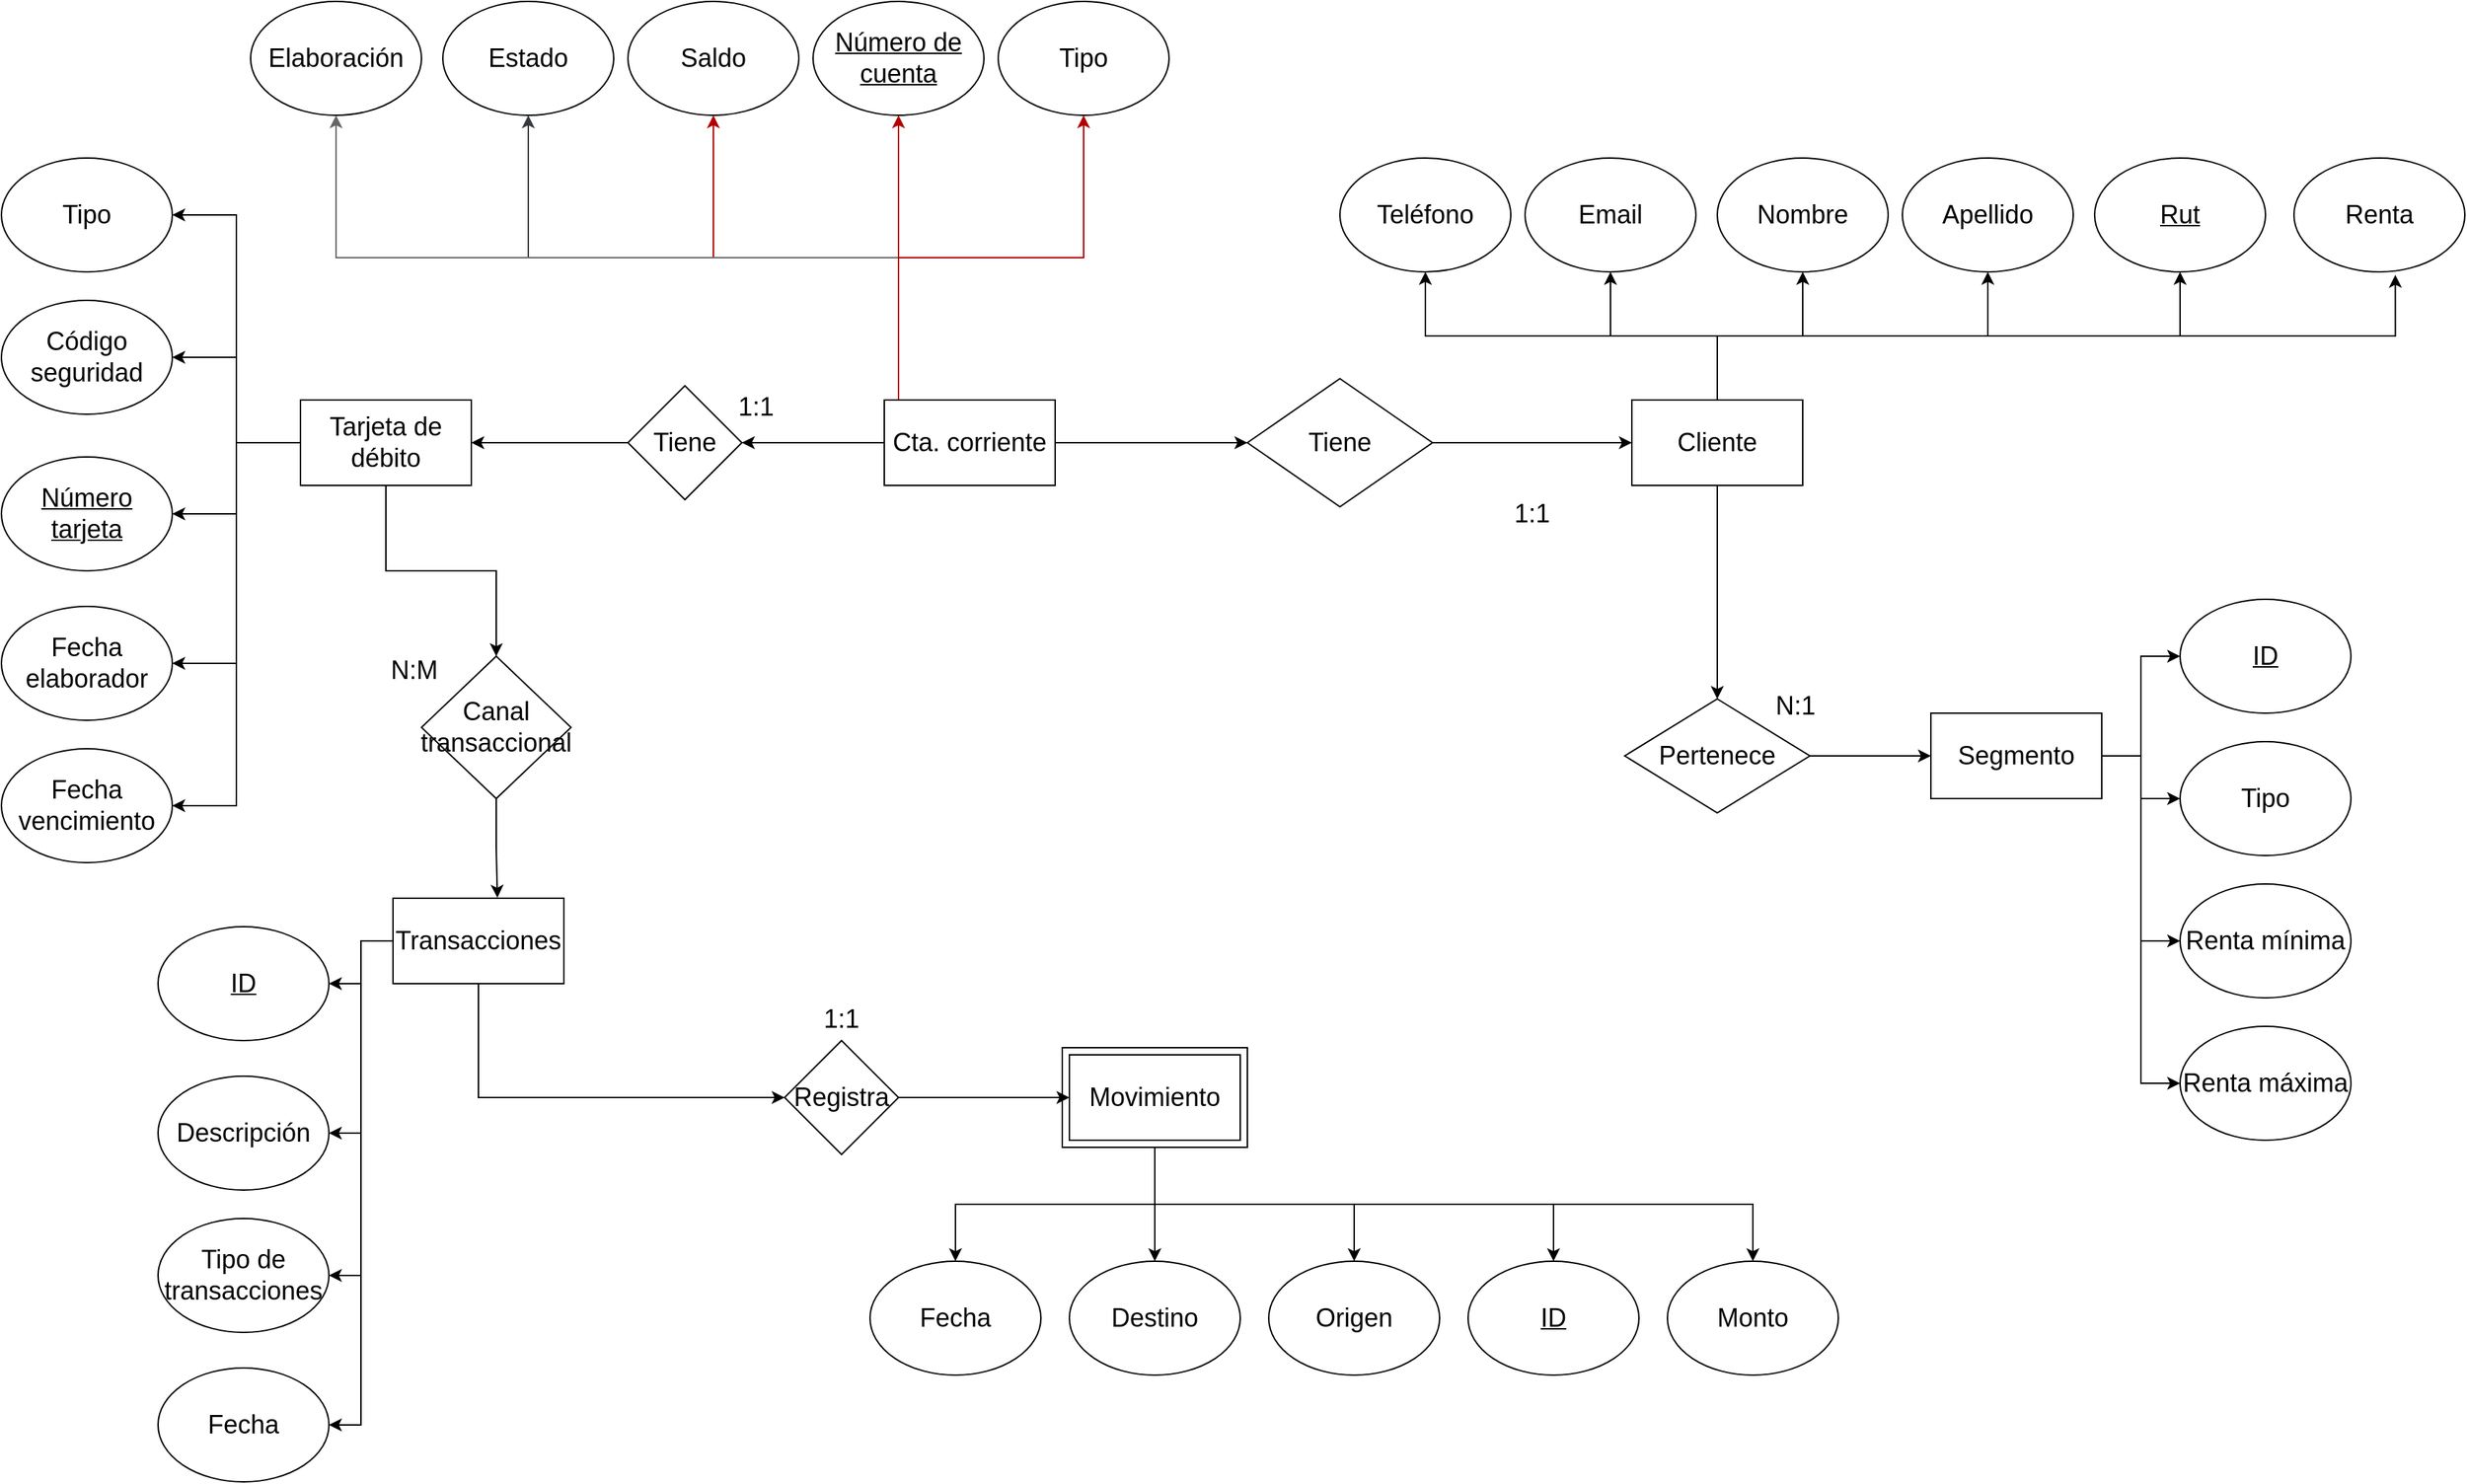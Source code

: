 <mxfile version="28.2.0">
  <diagram name="Página-1" id="98qfE3BdNuw4_5_PNHww">
    <mxGraphModel dx="2022" dy="1197" grid="1" gridSize="10" guides="1" tooltips="1" connect="1" arrows="1" fold="1" page="1" pageScale="1" pageWidth="6000" pageHeight="4000" math="0" shadow="0">
      <root>
        <mxCell id="0" />
        <mxCell id="1" parent="0" />
        <mxCell id="ijTgKgx0f9xJTF1soomq-8" style="edgeStyle=orthogonalEdgeStyle;rounded=0;orthogonalLoop=1;jettySize=auto;html=1;entryX=1;entryY=0.5;entryDx=0;entryDy=0;" parent="1" source="ijTgKgx0f9xJTF1soomq-2" target="ijTgKgx0f9xJTF1soomq-3" edge="1">
          <mxGeometry relative="1" as="geometry" />
        </mxCell>
        <mxCell id="ijTgKgx0f9xJTF1soomq-9" style="edgeStyle=orthogonalEdgeStyle;rounded=0;orthogonalLoop=1;jettySize=auto;html=1;exitX=0;exitY=0.5;exitDx=0;exitDy=0;entryX=1;entryY=0.5;entryDx=0;entryDy=0;" parent="1" source="ijTgKgx0f9xJTF1soomq-2" target="ijTgKgx0f9xJTF1soomq-4" edge="1">
          <mxGeometry relative="1" as="geometry" />
        </mxCell>
        <mxCell id="ijTgKgx0f9xJTF1soomq-21" style="edgeStyle=orthogonalEdgeStyle;rounded=0;orthogonalLoop=1;jettySize=auto;html=1;exitX=0;exitY=0.5;exitDx=0;exitDy=0;entryX=1;entryY=0.5;entryDx=0;entryDy=0;" parent="1" source="ijTgKgx0f9xJTF1soomq-2" target="ijTgKgx0f9xJTF1soomq-20" edge="1">
          <mxGeometry relative="1" as="geometry" />
        </mxCell>
        <mxCell id="nnRLOT55SKP4J13olnxR-5" style="edgeStyle=orthogonalEdgeStyle;rounded=0;orthogonalLoop=1;jettySize=auto;html=1;exitX=0;exitY=0.5;exitDx=0;exitDy=0;entryX=1;entryY=0.5;entryDx=0;entryDy=0;" parent="1" source="ijTgKgx0f9xJTF1soomq-2" target="ijTgKgx0f9xJTF1soomq-16" edge="1">
          <mxGeometry relative="1" as="geometry" />
        </mxCell>
        <mxCell id="nnRLOT55SKP4J13olnxR-6" style="edgeStyle=orthogonalEdgeStyle;rounded=0;orthogonalLoop=1;jettySize=auto;html=1;exitX=0;exitY=0.5;exitDx=0;exitDy=0;entryX=1;entryY=0.5;entryDx=0;entryDy=0;" parent="1" source="ijTgKgx0f9xJTF1soomq-2" target="ijTgKgx0f9xJTF1soomq-17" edge="1">
          <mxGeometry relative="1" as="geometry" />
        </mxCell>
        <mxCell id="ijTgKgx0f9xJTF1soomq-2" value="&lt;font style=&quot;font-size: 18px;&quot;&gt;Tarjeta de débito&lt;/font&gt;" style="rounded=0;whiteSpace=wrap;html=1;" parent="1" vertex="1">
          <mxGeometry x="2950" y="1860" width="120" height="60" as="geometry" />
        </mxCell>
        <mxCell id="ijTgKgx0f9xJTF1soomq-3" value="&lt;font style=&quot;font-size: 18px;&quot;&gt;Código seguridad&lt;/font&gt;" style="ellipse;whiteSpace=wrap;html=1;" parent="1" vertex="1">
          <mxGeometry x="2740" y="1790" width="120" height="80" as="geometry" />
        </mxCell>
        <mxCell id="ijTgKgx0f9xJTF1soomq-4" value="&lt;font style=&quot;font-size: 18px;&quot;&gt;&lt;u&gt;Número tarjeta&lt;/u&gt;&lt;/font&gt;" style="ellipse;whiteSpace=wrap;html=1;" parent="1" vertex="1">
          <mxGeometry x="2740" y="1900" width="120" height="80" as="geometry" />
        </mxCell>
        <mxCell id="ijTgKgx0f9xJTF1soomq-16" value="&lt;font style=&quot;font-size: 18px;&quot;&gt;Fecha elaborador&lt;/font&gt;" style="ellipse;whiteSpace=wrap;html=1;" parent="1" vertex="1">
          <mxGeometry x="2740" y="2005" width="120" height="80" as="geometry" />
        </mxCell>
        <mxCell id="ijTgKgx0f9xJTF1soomq-17" value="&lt;font style=&quot;font-size: 18px;&quot;&gt;Fecha vencimiento&lt;/font&gt;" style="ellipse;whiteSpace=wrap;html=1;" parent="1" vertex="1">
          <mxGeometry x="2740" y="2105" width="120" height="80" as="geometry" />
        </mxCell>
        <mxCell id="ijTgKgx0f9xJTF1soomq-20" value="&lt;font style=&quot;font-size: 18px;&quot;&gt;Tipo&lt;/font&gt;" style="ellipse;whiteSpace=wrap;html=1;" parent="1" vertex="1">
          <mxGeometry x="2740" y="1690" width="120" height="80" as="geometry" />
        </mxCell>
        <mxCell id="ijTgKgx0f9xJTF1soomq-38" style="edgeStyle=orthogonalEdgeStyle;rounded=0;orthogonalLoop=1;jettySize=auto;html=1;exitX=0.5;exitY=1;exitDx=0;exitDy=0;entryX=0.5;entryY=0;entryDx=0;entryDy=0;" parent="1" source="ijTgKgx0f9xJTF1soomq-31" target="ijTgKgx0f9xJTF1soomq-34" edge="1">
          <mxGeometry relative="1" as="geometry" />
        </mxCell>
        <mxCell id="ijTgKgx0f9xJTF1soomq-39" style="edgeStyle=orthogonalEdgeStyle;rounded=0;orthogonalLoop=1;jettySize=auto;html=1;exitX=0.5;exitY=1;exitDx=0;exitDy=0;entryX=0.5;entryY=0;entryDx=0;entryDy=0;" parent="1" source="ijTgKgx0f9xJTF1soomq-31" target="ijTgKgx0f9xJTF1soomq-35" edge="1">
          <mxGeometry relative="1" as="geometry" />
        </mxCell>
        <mxCell id="ijTgKgx0f9xJTF1soomq-40" style="edgeStyle=orthogonalEdgeStyle;rounded=0;orthogonalLoop=1;jettySize=auto;html=1;exitX=0.5;exitY=1;exitDx=0;exitDy=0;entryX=0.5;entryY=0;entryDx=0;entryDy=0;" parent="1" source="ijTgKgx0f9xJTF1soomq-31" target="ijTgKgx0f9xJTF1soomq-36" edge="1">
          <mxGeometry relative="1" as="geometry" />
        </mxCell>
        <mxCell id="ijTgKgx0f9xJTF1soomq-41" style="edgeStyle=orthogonalEdgeStyle;rounded=0;orthogonalLoop=1;jettySize=auto;html=1;exitX=0.5;exitY=1;exitDx=0;exitDy=0;entryX=0.5;entryY=0;entryDx=0;entryDy=0;" parent="1" source="ijTgKgx0f9xJTF1soomq-31" target="ijTgKgx0f9xJTF1soomq-37" edge="1">
          <mxGeometry relative="1" as="geometry" />
        </mxCell>
        <mxCell id="nnRLOT55SKP4J13olnxR-16" style="edgeStyle=orthogonalEdgeStyle;rounded=0;orthogonalLoop=1;jettySize=auto;html=1;exitX=0.5;exitY=1;exitDx=0;exitDy=0;entryX=0.5;entryY=0;entryDx=0;entryDy=0;" parent="1" source="ijTgKgx0f9xJTF1soomq-31" target="nnRLOT55SKP4J13olnxR-15" edge="1">
          <mxGeometry relative="1" as="geometry" />
        </mxCell>
        <mxCell id="ijTgKgx0f9xJTF1soomq-31" value="" style="rounded=0;whiteSpace=wrap;html=1;" parent="1" vertex="1">
          <mxGeometry x="3485" y="2315" width="130" height="70" as="geometry" />
        </mxCell>
        <mxCell id="ijTgKgx0f9xJTF1soomq-33" value="&lt;font style=&quot;font-size: 18px;&quot;&gt;Movimiento&lt;/font&gt;" style="rounded=0;whiteSpace=wrap;html=1;" parent="1" vertex="1">
          <mxGeometry x="3490" y="2320" width="120" height="60" as="geometry" />
        </mxCell>
        <mxCell id="ijTgKgx0f9xJTF1soomq-34" value="&lt;font style=&quot;font-size: 18px;&quot;&gt;Destino&lt;/font&gt;" style="ellipse;whiteSpace=wrap;html=1;" parent="1" vertex="1">
          <mxGeometry x="3490" y="2465" width="120" height="80" as="geometry" />
        </mxCell>
        <mxCell id="ijTgKgx0f9xJTF1soomq-35" value="&lt;span style=&quot;font-size: 18px;&quot;&gt;Origen&lt;/span&gt;" style="ellipse;whiteSpace=wrap;html=1;" parent="1" vertex="1">
          <mxGeometry x="3630" y="2465" width="120" height="80" as="geometry" />
        </mxCell>
        <mxCell id="ijTgKgx0f9xJTF1soomq-36" value="&lt;font style=&quot;font-size: 18px;&quot;&gt;&lt;u&gt;ID&lt;/u&gt;&lt;/font&gt;" style="ellipse;whiteSpace=wrap;html=1;" parent="1" vertex="1">
          <mxGeometry x="3770" y="2465" width="120" height="80" as="geometry" />
        </mxCell>
        <mxCell id="ijTgKgx0f9xJTF1soomq-37" value="&lt;font style=&quot;font-size: 18px;&quot;&gt;Monto&lt;/font&gt;" style="ellipse;whiteSpace=wrap;html=1;" parent="1" vertex="1">
          <mxGeometry x="3910" y="2465" width="120" height="80" as="geometry" />
        </mxCell>
        <mxCell id="ijTgKgx0f9xJTF1soomq-44" style="edgeStyle=orthogonalEdgeStyle;rounded=0;orthogonalLoop=1;jettySize=auto;html=1;exitX=0;exitY=0.5;exitDx=0;exitDy=0;entryX=1;entryY=0.5;entryDx=0;entryDy=0;" parent="1" source="ijTgKgx0f9xJTF1soomq-42" target="ijTgKgx0f9xJTF1soomq-43" edge="1">
          <mxGeometry relative="1" as="geometry" />
        </mxCell>
        <mxCell id="ijTgKgx0f9xJTF1soomq-118" style="edgeStyle=orthogonalEdgeStyle;rounded=0;orthogonalLoop=1;jettySize=auto;html=1;exitX=0.5;exitY=0;exitDx=0;exitDy=0;entryX=0.5;entryY=1;entryDx=0;entryDy=0;fillColor=#e51400;strokeColor=light-dark(#B20000,#FFFFFF);" parent="1" source="ijTgKgx0f9xJTF1soomq-42" target="ijTgKgx0f9xJTF1soomq-113" edge="1">
          <mxGeometry relative="1" as="geometry">
            <Array as="points">
              <mxPoint x="3370" y="1860" />
            </Array>
          </mxGeometry>
        </mxCell>
        <mxCell id="ijTgKgx0f9xJTF1soomq-119" style="edgeStyle=orthogonalEdgeStyle;rounded=0;orthogonalLoop=1;jettySize=auto;html=1;exitX=0.5;exitY=0;exitDx=0;exitDy=0;entryX=0.5;entryY=1;entryDx=0;entryDy=0;fillColor=#e51400;strokeColor=light-dark(#B20000,#FFFFFF);" parent="1" source="ijTgKgx0f9xJTF1soomq-42" target="ijTgKgx0f9xJTF1soomq-114" edge="1">
          <mxGeometry relative="1" as="geometry">
            <Array as="points">
              <mxPoint x="3370" y="1860" />
              <mxPoint x="3370" y="1760" />
              <mxPoint x="3240" y="1760" />
            </Array>
          </mxGeometry>
        </mxCell>
        <mxCell id="ijTgKgx0f9xJTF1soomq-120" style="edgeStyle=orthogonalEdgeStyle;rounded=0;orthogonalLoop=1;jettySize=auto;html=1;exitX=0.5;exitY=0;exitDx=0;exitDy=0;entryX=0.5;entryY=1;entryDx=0;entryDy=0;fillColor=#eeeeee;strokeColor=light-dark(#36393D,#FFFFFF);" parent="1" source="ijTgKgx0f9xJTF1soomq-42" target="ijTgKgx0f9xJTF1soomq-115" edge="1">
          <mxGeometry relative="1" as="geometry">
            <Array as="points">
              <mxPoint x="3370" y="1860" />
              <mxPoint x="3370" y="1760" />
              <mxPoint x="3110" y="1760" />
            </Array>
          </mxGeometry>
        </mxCell>
        <mxCell id="ijTgKgx0f9xJTF1soomq-121" style="edgeStyle=orthogonalEdgeStyle;rounded=0;orthogonalLoop=1;jettySize=auto;html=1;exitX=0.5;exitY=0;exitDx=0;exitDy=0;entryX=0.5;entryY=1;entryDx=0;entryDy=0;fillColor=#f5f5f5;strokeColor=light-dark(#666666,#FFFFFF);" parent="1" source="ijTgKgx0f9xJTF1soomq-42" target="ijTgKgx0f9xJTF1soomq-116" edge="1">
          <mxGeometry relative="1" as="geometry">
            <Array as="points">
              <mxPoint x="3370" y="1860" />
              <mxPoint x="3370" y="1760" />
              <mxPoint x="2975" y="1760" />
            </Array>
          </mxGeometry>
        </mxCell>
        <mxCell id="ijTgKgx0f9xJTF1soomq-122" style="edgeStyle=orthogonalEdgeStyle;rounded=0;orthogonalLoop=1;jettySize=auto;html=1;exitX=0.5;exitY=0;exitDx=0;exitDy=0;entryX=0.5;entryY=1;entryDx=0;entryDy=0;fillColor=#e51400;strokeColor=light-dark(#B20000,#FFFFFF);" parent="1" source="ijTgKgx0f9xJTF1soomq-42" target="ijTgKgx0f9xJTF1soomq-112" edge="1">
          <mxGeometry relative="1" as="geometry">
            <Array as="points">
              <mxPoint x="3370" y="1860" />
              <mxPoint x="3370" y="1760" />
              <mxPoint x="3500" y="1760" />
            </Array>
          </mxGeometry>
        </mxCell>
        <mxCell id="rOcbRCkaVoBHMNXNkpkF-11" style="edgeStyle=orthogonalEdgeStyle;rounded=0;orthogonalLoop=1;jettySize=auto;html=1;exitX=1;exitY=0.5;exitDx=0;exitDy=0;entryX=0;entryY=0.5;entryDx=0;entryDy=0;" edge="1" parent="1" source="ijTgKgx0f9xJTF1soomq-42" target="ijTgKgx0f9xJTF1soomq-138">
          <mxGeometry relative="1" as="geometry" />
        </mxCell>
        <mxCell id="ijTgKgx0f9xJTF1soomq-42" value="&lt;font style=&quot;font-size: 18px;&quot;&gt;Cta. corriente&lt;/font&gt;" style="rounded=0;whiteSpace=wrap;html=1;" parent="1" vertex="1">
          <mxGeometry x="3360" y="1860" width="120" height="60" as="geometry" />
        </mxCell>
        <mxCell id="ijTgKgx0f9xJTF1soomq-45" style="edgeStyle=orthogonalEdgeStyle;rounded=0;orthogonalLoop=1;jettySize=auto;html=1;exitX=0;exitY=0.5;exitDx=0;exitDy=0;entryX=1;entryY=0.5;entryDx=0;entryDy=0;" parent="1" source="ijTgKgx0f9xJTF1soomq-43" target="ijTgKgx0f9xJTF1soomq-2" edge="1">
          <mxGeometry relative="1" as="geometry" />
        </mxCell>
        <mxCell id="ijTgKgx0f9xJTF1soomq-43" value="&lt;font style=&quot;font-size: 18px;&quot;&gt;Tiene&lt;/font&gt;" style="rhombus;whiteSpace=wrap;html=1;" parent="1" vertex="1">
          <mxGeometry x="3180" y="1850" width="80" height="80" as="geometry" />
        </mxCell>
        <mxCell id="rOcbRCkaVoBHMNXNkpkF-5" style="edgeStyle=orthogonalEdgeStyle;rounded=0;orthogonalLoop=1;jettySize=auto;html=1;exitX=0;exitY=0.5;exitDx=0;exitDy=0;entryX=1;entryY=0.5;entryDx=0;entryDy=0;" edge="1" parent="1" source="ijTgKgx0f9xJTF1soomq-52" target="ijTgKgx0f9xJTF1soomq-83">
          <mxGeometry relative="1" as="geometry" />
        </mxCell>
        <mxCell id="rOcbRCkaVoBHMNXNkpkF-6" style="edgeStyle=orthogonalEdgeStyle;rounded=0;orthogonalLoop=1;jettySize=auto;html=1;exitX=0;exitY=0.5;exitDx=0;exitDy=0;entryX=1;entryY=0.5;entryDx=0;entryDy=0;" edge="1" parent="1" source="ijTgKgx0f9xJTF1soomq-52" target="ijTgKgx0f9xJTF1soomq-84">
          <mxGeometry relative="1" as="geometry" />
        </mxCell>
        <mxCell id="rOcbRCkaVoBHMNXNkpkF-10" style="edgeStyle=orthogonalEdgeStyle;rounded=0;orthogonalLoop=1;jettySize=auto;html=1;exitX=0;exitY=0.5;exitDx=0;exitDy=0;entryX=1;entryY=0.5;entryDx=0;entryDy=0;" edge="1" parent="1" source="ijTgKgx0f9xJTF1soomq-52" target="rOcbRCkaVoBHMNXNkpkF-9">
          <mxGeometry relative="1" as="geometry" />
        </mxCell>
        <mxCell id="rOcbRCkaVoBHMNXNkpkF-19" style="edgeStyle=orthogonalEdgeStyle;rounded=0;orthogonalLoop=1;jettySize=auto;html=1;exitX=0.5;exitY=1;exitDx=0;exitDy=0;entryX=0;entryY=0.5;entryDx=0;entryDy=0;" edge="1" parent="1" source="ijTgKgx0f9xJTF1soomq-52" target="nnRLOT55SKP4J13olnxR-7">
          <mxGeometry relative="1" as="geometry" />
        </mxCell>
        <mxCell id="rOcbRCkaVoBHMNXNkpkF-22" style="edgeStyle=orthogonalEdgeStyle;rounded=0;orthogonalLoop=1;jettySize=auto;html=1;exitX=0;exitY=0.5;exitDx=0;exitDy=0;entryX=1;entryY=0.5;entryDx=0;entryDy=0;" edge="1" parent="1" source="ijTgKgx0f9xJTF1soomq-52" target="ijTgKgx0f9xJTF1soomq-107">
          <mxGeometry relative="1" as="geometry" />
        </mxCell>
        <mxCell id="ijTgKgx0f9xJTF1soomq-52" value="&lt;font style=&quot;font-size: 18px;&quot;&gt;Transacciones&lt;/font&gt;" style="rounded=0;whiteSpace=wrap;html=1;" parent="1" vertex="1">
          <mxGeometry x="3015" y="2210" width="120" height="60" as="geometry" />
        </mxCell>
        <mxCell id="ijTgKgx0f9xJTF1soomq-83" value="&lt;font style=&quot;font-size: 18px;&quot;&gt;&lt;u&gt;ID&lt;/u&gt;&lt;/font&gt;" style="ellipse;whiteSpace=wrap;html=1;" parent="1" vertex="1">
          <mxGeometry x="2850" y="2230" width="120" height="80" as="geometry" />
        </mxCell>
        <mxCell id="ijTgKgx0f9xJTF1soomq-84" value="&lt;font style=&quot;font-size: 18px;&quot;&gt;Descripción&lt;/font&gt;" style="ellipse;whiteSpace=wrap;html=1;" parent="1" vertex="1">
          <mxGeometry x="2850" y="2335" width="120" height="80" as="geometry" />
        </mxCell>
        <mxCell id="ijTgKgx0f9xJTF1soomq-107" value="&lt;font style=&quot;font-size: 18px;&quot;&gt;Fecha&lt;/font&gt;" style="ellipse;whiteSpace=wrap;html=1;" parent="1" vertex="1">
          <mxGeometry x="2850" y="2540" width="120" height="80" as="geometry" />
        </mxCell>
        <mxCell id="ijTgKgx0f9xJTF1soomq-112" value="&lt;font style=&quot;font-size: 18px;&quot;&gt;Tipo&lt;/font&gt;" style="ellipse;whiteSpace=wrap;html=1;" parent="1" vertex="1">
          <mxGeometry x="3440" y="1580" width="120" height="80" as="geometry" />
        </mxCell>
        <mxCell id="ijTgKgx0f9xJTF1soomq-113" value="&lt;font style=&quot;font-size: 18px;&quot;&gt;&lt;u&gt;Número de cuenta&lt;/u&gt;&lt;/font&gt;" style="ellipse;whiteSpace=wrap;html=1;" parent="1" vertex="1">
          <mxGeometry x="3310" y="1580" width="120" height="80" as="geometry" />
        </mxCell>
        <mxCell id="ijTgKgx0f9xJTF1soomq-114" value="&lt;font style=&quot;font-size: 18px;&quot;&gt;Saldo&lt;/font&gt;" style="ellipse;whiteSpace=wrap;html=1;" parent="1" vertex="1">
          <mxGeometry x="3180" y="1580" width="120" height="80" as="geometry" />
        </mxCell>
        <mxCell id="ijTgKgx0f9xJTF1soomq-115" value="&lt;font style=&quot;font-size: 18px;&quot;&gt;Estado&lt;/font&gt;" style="ellipse;whiteSpace=wrap;html=1;" parent="1" vertex="1">
          <mxGeometry x="3050" y="1580" width="120" height="80" as="geometry" />
        </mxCell>
        <mxCell id="ijTgKgx0f9xJTF1soomq-116" value="&lt;font style=&quot;font-size: 18px;&quot;&gt;Elaboración&lt;/font&gt;" style="ellipse;whiteSpace=wrap;html=1;" parent="1" vertex="1">
          <mxGeometry x="2915" y="1580" width="120" height="80" as="geometry" />
        </mxCell>
        <mxCell id="rOcbRCkaVoBHMNXNkpkF-21" style="edgeStyle=orthogonalEdgeStyle;rounded=0;orthogonalLoop=1;jettySize=auto;html=1;exitX=1;exitY=0.5;exitDx=0;exitDy=0;entryX=0;entryY=0.5;entryDx=0;entryDy=0;" edge="1" parent="1" source="ijTgKgx0f9xJTF1soomq-138" target="ijTgKgx0f9xJTF1soomq-143">
          <mxGeometry relative="1" as="geometry" />
        </mxCell>
        <mxCell id="ijTgKgx0f9xJTF1soomq-138" value="&lt;font style=&quot;font-size: 18px;&quot;&gt;Tiene&lt;/font&gt;" style="shape=rhombus;perimeter=rhombusPerimeter;whiteSpace=wrap;html=1;align=center;" parent="1" vertex="1">
          <mxGeometry x="3615" y="1845" width="130" height="90" as="geometry" />
        </mxCell>
        <mxCell id="ijTgKgx0f9xJTF1soomq-184" style="edgeStyle=orthogonalEdgeStyle;rounded=0;orthogonalLoop=1;jettySize=auto;html=1;exitX=0.5;exitY=0;exitDx=0;exitDy=0;entryX=0.5;entryY=1;entryDx=0;entryDy=0;" parent="1" source="ijTgKgx0f9xJTF1soomq-143" target="ijTgKgx0f9xJTF1soomq-181" edge="1">
          <mxGeometry relative="1" as="geometry" />
        </mxCell>
        <mxCell id="nnRLOT55SKP4J13olnxR-1" style="edgeStyle=orthogonalEdgeStyle;rounded=0;orthogonalLoop=1;jettySize=auto;html=1;exitX=0.5;exitY=0;exitDx=0;exitDy=0;entryX=0.5;entryY=1;entryDx=0;entryDy=0;" parent="1" source="ijTgKgx0f9xJTF1soomq-143" target="ijTgKgx0f9xJTF1soomq-187" edge="1">
          <mxGeometry relative="1" as="geometry" />
        </mxCell>
        <mxCell id="nnRLOT55SKP4J13olnxR-2" style="edgeStyle=orthogonalEdgeStyle;rounded=0;orthogonalLoop=1;jettySize=auto;html=1;exitX=0.5;exitY=0;exitDx=0;exitDy=0;entryX=0.5;entryY=1;entryDx=0;entryDy=0;" parent="1" source="ijTgKgx0f9xJTF1soomq-143" target="ijTgKgx0f9xJTF1soomq-186" edge="1">
          <mxGeometry relative="1" as="geometry" />
        </mxCell>
        <mxCell id="nnRLOT55SKP4J13olnxR-3" style="edgeStyle=orthogonalEdgeStyle;rounded=0;orthogonalLoop=1;jettySize=auto;html=1;exitX=0.5;exitY=0;exitDx=0;exitDy=0;entryX=0.5;entryY=1;entryDx=0;entryDy=0;" parent="1" source="ijTgKgx0f9xJTF1soomq-143" target="ijTgKgx0f9xJTF1soomq-193" edge="1">
          <mxGeometry relative="1" as="geometry" />
        </mxCell>
        <mxCell id="nnRLOT55SKP4J13olnxR-4" style="edgeStyle=orthogonalEdgeStyle;rounded=0;orthogonalLoop=1;jettySize=auto;html=1;exitX=0.5;exitY=0;exitDx=0;exitDy=0;entryX=0.5;entryY=0;entryDx=0;entryDy=0;" parent="1" source="ijTgKgx0f9xJTF1soomq-143" target="ijTgKgx0f9xJTF1soomq-194" edge="1">
          <mxGeometry relative="1" as="geometry" />
        </mxCell>
        <mxCell id="rOcbRCkaVoBHMNXNkpkF-13" style="edgeStyle=orthogonalEdgeStyle;rounded=0;orthogonalLoop=1;jettySize=auto;html=1;exitX=0.5;exitY=1;exitDx=0;exitDy=0;entryX=0.5;entryY=0;entryDx=0;entryDy=0;" edge="1" parent="1" source="ijTgKgx0f9xJTF1soomq-143" target="ijTgKgx0f9xJTF1soomq-163">
          <mxGeometry relative="1" as="geometry" />
        </mxCell>
        <mxCell id="ijTgKgx0f9xJTF1soomq-143" value="&lt;font style=&quot;font-size: 18px;&quot;&gt;Cliente&lt;/font&gt;" style="rounded=0;whiteSpace=wrap;html=1;" parent="1" vertex="1">
          <mxGeometry x="3885" y="1860" width="120" height="60" as="geometry" />
        </mxCell>
        <mxCell id="ijTgKgx0f9xJTF1soomq-176" style="edgeStyle=orthogonalEdgeStyle;rounded=0;orthogonalLoop=1;jettySize=auto;html=1;exitX=1;exitY=0.5;exitDx=0;exitDy=0;entryX=0;entryY=0.5;entryDx=0;entryDy=0;" parent="1" source="ijTgKgx0f9xJTF1soomq-161" target="ijTgKgx0f9xJTF1soomq-175" edge="1">
          <mxGeometry relative="1" as="geometry" />
        </mxCell>
        <mxCell id="ijTgKgx0f9xJTF1soomq-177" style="edgeStyle=orthogonalEdgeStyle;rounded=0;orthogonalLoop=1;jettySize=auto;html=1;exitX=1;exitY=0.5;exitDx=0;exitDy=0;entryX=0;entryY=0.5;entryDx=0;entryDy=0;" parent="1" source="ijTgKgx0f9xJTF1soomq-161" target="ijTgKgx0f9xJTF1soomq-174" edge="1">
          <mxGeometry relative="1" as="geometry" />
        </mxCell>
        <mxCell id="ijTgKgx0f9xJTF1soomq-178" style="edgeStyle=orthogonalEdgeStyle;rounded=0;orthogonalLoop=1;jettySize=auto;html=1;exitX=1;exitY=0.5;exitDx=0;exitDy=0;entryX=0;entryY=0.5;entryDx=0;entryDy=0;" parent="1" source="ijTgKgx0f9xJTF1soomq-161" target="ijTgKgx0f9xJTF1soomq-173" edge="1">
          <mxGeometry relative="1" as="geometry" />
        </mxCell>
        <mxCell id="ijTgKgx0f9xJTF1soomq-179" style="edgeStyle=orthogonalEdgeStyle;rounded=0;orthogonalLoop=1;jettySize=auto;html=1;exitX=1;exitY=0.5;exitDx=0;exitDy=0;entryX=0;entryY=0.5;entryDx=0;entryDy=0;" parent="1" source="ijTgKgx0f9xJTF1soomq-161" target="ijTgKgx0f9xJTF1soomq-172" edge="1">
          <mxGeometry relative="1" as="geometry" />
        </mxCell>
        <mxCell id="ijTgKgx0f9xJTF1soomq-161" value="&lt;font style=&quot;font-size: 18px;&quot;&gt;Segmento&lt;/font&gt;" style="rounded=0;whiteSpace=wrap;html=1;" parent="1" vertex="1">
          <mxGeometry x="4095" y="2080" width="120" height="60" as="geometry" />
        </mxCell>
        <mxCell id="ijTgKgx0f9xJTF1soomq-165" style="edgeStyle=orthogonalEdgeStyle;rounded=0;orthogonalLoop=1;jettySize=auto;html=1;exitX=1;exitY=0.5;exitDx=0;exitDy=0;entryX=0;entryY=0.5;entryDx=0;entryDy=0;" parent="1" source="ijTgKgx0f9xJTF1soomq-163" target="ijTgKgx0f9xJTF1soomq-161" edge="1">
          <mxGeometry relative="1" as="geometry" />
        </mxCell>
        <mxCell id="ijTgKgx0f9xJTF1soomq-163" value="&lt;font style=&quot;font-size: 18px;&quot;&gt;Pertenece&lt;/font&gt;" style="shape=rhombus;perimeter=rhombusPerimeter;whiteSpace=wrap;html=1;align=center;" parent="1" vertex="1">
          <mxGeometry x="3880" y="2070" width="130" height="80" as="geometry" />
        </mxCell>
        <mxCell id="ijTgKgx0f9xJTF1soomq-172" value="&lt;font style=&quot;font-size: 18px;&quot;&gt;Renta máxima&lt;/font&gt;" style="ellipse;whiteSpace=wrap;html=1;" parent="1" vertex="1">
          <mxGeometry x="4270" y="2300" width="120" height="80" as="geometry" />
        </mxCell>
        <mxCell id="ijTgKgx0f9xJTF1soomq-173" value="&lt;font style=&quot;font-size: 18px;&quot;&gt;Renta mínima&lt;/font&gt;" style="ellipse;whiteSpace=wrap;html=1;" parent="1" vertex="1">
          <mxGeometry x="4270" y="2200" width="120" height="80" as="geometry" />
        </mxCell>
        <mxCell id="ijTgKgx0f9xJTF1soomq-174" value="&lt;font style=&quot;font-size: 18px;&quot;&gt;Tipo&lt;/font&gt;" style="ellipse;whiteSpace=wrap;html=1;" parent="1" vertex="1">
          <mxGeometry x="4270" y="2100" width="120" height="80" as="geometry" />
        </mxCell>
        <mxCell id="ijTgKgx0f9xJTF1soomq-175" value="&lt;font style=&quot;font-size: 18px;&quot;&gt;&lt;u&gt;ID&lt;/u&gt;&lt;/font&gt;" style="ellipse;whiteSpace=wrap;html=1;" parent="1" vertex="1">
          <mxGeometry x="4270" y="2000" width="120" height="80" as="geometry" />
        </mxCell>
        <mxCell id="ijTgKgx0f9xJTF1soomq-181" value="&lt;font style=&quot;font-size: 18px;&quot;&gt;&lt;u&gt;Rut&lt;/u&gt;&lt;/font&gt;" style="ellipse;whiteSpace=wrap;html=1;" parent="1" vertex="1">
          <mxGeometry x="4210" y="1690" width="120" height="80" as="geometry" />
        </mxCell>
        <mxCell id="ijTgKgx0f9xJTF1soomq-182" value="&lt;font style=&quot;font-size: 18px;&quot;&gt;Renta&lt;/font&gt;" style="ellipse;whiteSpace=wrap;html=1;" parent="1" vertex="1">
          <mxGeometry x="4350" y="1690" width="120" height="80" as="geometry" />
        </mxCell>
        <mxCell id="ijTgKgx0f9xJTF1soomq-183" style="edgeStyle=orthogonalEdgeStyle;rounded=0;orthogonalLoop=1;jettySize=auto;html=1;exitX=0.5;exitY=0;exitDx=0;exitDy=0;entryX=0.593;entryY=1.026;entryDx=0;entryDy=0;entryPerimeter=0;" parent="1" source="ijTgKgx0f9xJTF1soomq-143" target="ijTgKgx0f9xJTF1soomq-182" edge="1">
          <mxGeometry relative="1" as="geometry" />
        </mxCell>
        <mxCell id="ijTgKgx0f9xJTF1soomq-186" value="&lt;font style=&quot;font-size: 18px;&quot;&gt;Nombre&lt;/font&gt;" style="ellipse;whiteSpace=wrap;html=1;" parent="1" vertex="1">
          <mxGeometry x="3945" y="1690" width="120" height="80" as="geometry" />
        </mxCell>
        <mxCell id="ijTgKgx0f9xJTF1soomq-187" value="&lt;font style=&quot;font-size: 18px;&quot;&gt;Apellido&lt;/font&gt;" style="ellipse;whiteSpace=wrap;html=1;" parent="1" vertex="1">
          <mxGeometry x="4075" y="1690" width="120" height="80" as="geometry" />
        </mxCell>
        <mxCell id="ijTgKgx0f9xJTF1soomq-193" value="&lt;font style=&quot;font-size: 18px;&quot;&gt;Email&lt;/font&gt;" style="ellipse;whiteSpace=wrap;html=1;" parent="1" vertex="1">
          <mxGeometry x="3810" y="1690" width="120" height="80" as="geometry" />
        </mxCell>
        <mxCell id="ijTgKgx0f9xJTF1soomq-194" value="&lt;font style=&quot;font-size: 18px;&quot;&gt;Teléfono&lt;/font&gt;" style="ellipse;whiteSpace=wrap;html=1;direction=west;" parent="1" vertex="1">
          <mxGeometry x="3680" y="1690" width="120" height="80" as="geometry" />
        </mxCell>
        <mxCell id="ijTgKgx0f9xJTF1soomq-202" value="&lt;font style=&quot;font-size: 18px;&quot;&gt;1:1&lt;/font&gt;" style="text;html=1;align=center;verticalAlign=middle;whiteSpace=wrap;rounded=0;" parent="1" vertex="1">
          <mxGeometry x="3240" y="1850" width="60" height="30" as="geometry" />
        </mxCell>
        <mxCell id="ijTgKgx0f9xJTF1soomq-203" value="&lt;font style=&quot;font-size: 18px;&quot;&gt;1:1&lt;/font&gt;" style="text;html=1;align=center;verticalAlign=middle;whiteSpace=wrap;rounded=0;" parent="1" vertex="1">
          <mxGeometry x="3785" y="1925" width="60" height="30" as="geometry" />
        </mxCell>
        <mxCell id="ijTgKgx0f9xJTF1soomq-209" value="&lt;span style=&quot;font-size: 18px;&quot;&gt;N:1&lt;/span&gt;" style="text;html=1;align=center;verticalAlign=middle;whiteSpace=wrap;rounded=0;" parent="1" vertex="1">
          <mxGeometry x="3970" y="2060" width="60" height="30" as="geometry" />
        </mxCell>
        <mxCell id="rOcbRCkaVoBHMNXNkpkF-3" style="edgeStyle=orthogonalEdgeStyle;rounded=0;orthogonalLoop=1;jettySize=auto;html=1;exitX=1;exitY=0.5;exitDx=0;exitDy=0;entryX=0;entryY=0.5;entryDx=0;entryDy=0;" edge="1" parent="1" source="nnRLOT55SKP4J13olnxR-7" target="ijTgKgx0f9xJTF1soomq-33">
          <mxGeometry relative="1" as="geometry" />
        </mxCell>
        <mxCell id="nnRLOT55SKP4J13olnxR-7" value="&lt;font style=&quot;font-size: 18px;&quot;&gt;Registra&lt;/font&gt;" style="rhombus;whiteSpace=wrap;html=1;" parent="1" vertex="1">
          <mxGeometry x="3290" y="2310" width="80" height="80" as="geometry" />
        </mxCell>
        <mxCell id="nnRLOT55SKP4J13olnxR-10" value="&lt;font style=&quot;font-size: 18px;&quot;&gt;1:1&lt;/font&gt;" style="text;html=1;align=center;verticalAlign=middle;whiteSpace=wrap;rounded=0;" parent="1" vertex="1">
          <mxGeometry x="3300" y="2280" width="60" height="30" as="geometry" />
        </mxCell>
        <mxCell id="nnRLOT55SKP4J13olnxR-11" value="&lt;font style=&quot;font-size: 18px;&quot;&gt;Canal transaccional&lt;/font&gt;" style="rhombus;whiteSpace=wrap;html=1;" parent="1" vertex="1">
          <mxGeometry x="3035" y="2040" width="105" height="100" as="geometry" />
        </mxCell>
        <mxCell id="nnRLOT55SKP4J13olnxR-12" style="edgeStyle=orthogonalEdgeStyle;rounded=0;orthogonalLoop=1;jettySize=auto;html=1;exitX=0.5;exitY=1;exitDx=0;exitDy=0;entryX=0.5;entryY=0;entryDx=0;entryDy=0;" parent="1" source="ijTgKgx0f9xJTF1soomq-2" target="nnRLOT55SKP4J13olnxR-11" edge="1">
          <mxGeometry relative="1" as="geometry" />
        </mxCell>
        <mxCell id="nnRLOT55SKP4J13olnxR-14" value="&lt;span style=&quot;font-size: 18px;&quot;&gt;N:M&lt;/span&gt;" style="text;html=1;align=center;verticalAlign=middle;whiteSpace=wrap;rounded=0;" parent="1" vertex="1">
          <mxGeometry x="3000" y="2035" width="60" height="30" as="geometry" />
        </mxCell>
        <mxCell id="nnRLOT55SKP4J13olnxR-15" value="&lt;font style=&quot;font-size: 18px;&quot;&gt;Fecha&lt;/font&gt;" style="ellipse;whiteSpace=wrap;html=1;" parent="1" vertex="1">
          <mxGeometry x="3350" y="2465" width="120" height="80" as="geometry" />
        </mxCell>
        <mxCell id="rOcbRCkaVoBHMNXNkpkF-9" value="&lt;span style=&quot;font-size: 18px;&quot;&gt;Tipo de transacciones&lt;/span&gt;" style="ellipse;whiteSpace=wrap;html=1;" vertex="1" parent="1">
          <mxGeometry x="2850" y="2435" width="120" height="80" as="geometry" />
        </mxCell>
        <mxCell id="rOcbRCkaVoBHMNXNkpkF-20" style="edgeStyle=orthogonalEdgeStyle;rounded=0;orthogonalLoop=1;jettySize=auto;html=1;exitX=0.5;exitY=1;exitDx=0;exitDy=0;entryX=0.611;entryY=-0.006;entryDx=0;entryDy=0;entryPerimeter=0;" edge="1" parent="1" source="nnRLOT55SKP4J13olnxR-11" target="ijTgKgx0f9xJTF1soomq-52">
          <mxGeometry relative="1" as="geometry" />
        </mxCell>
      </root>
    </mxGraphModel>
  </diagram>
</mxfile>
